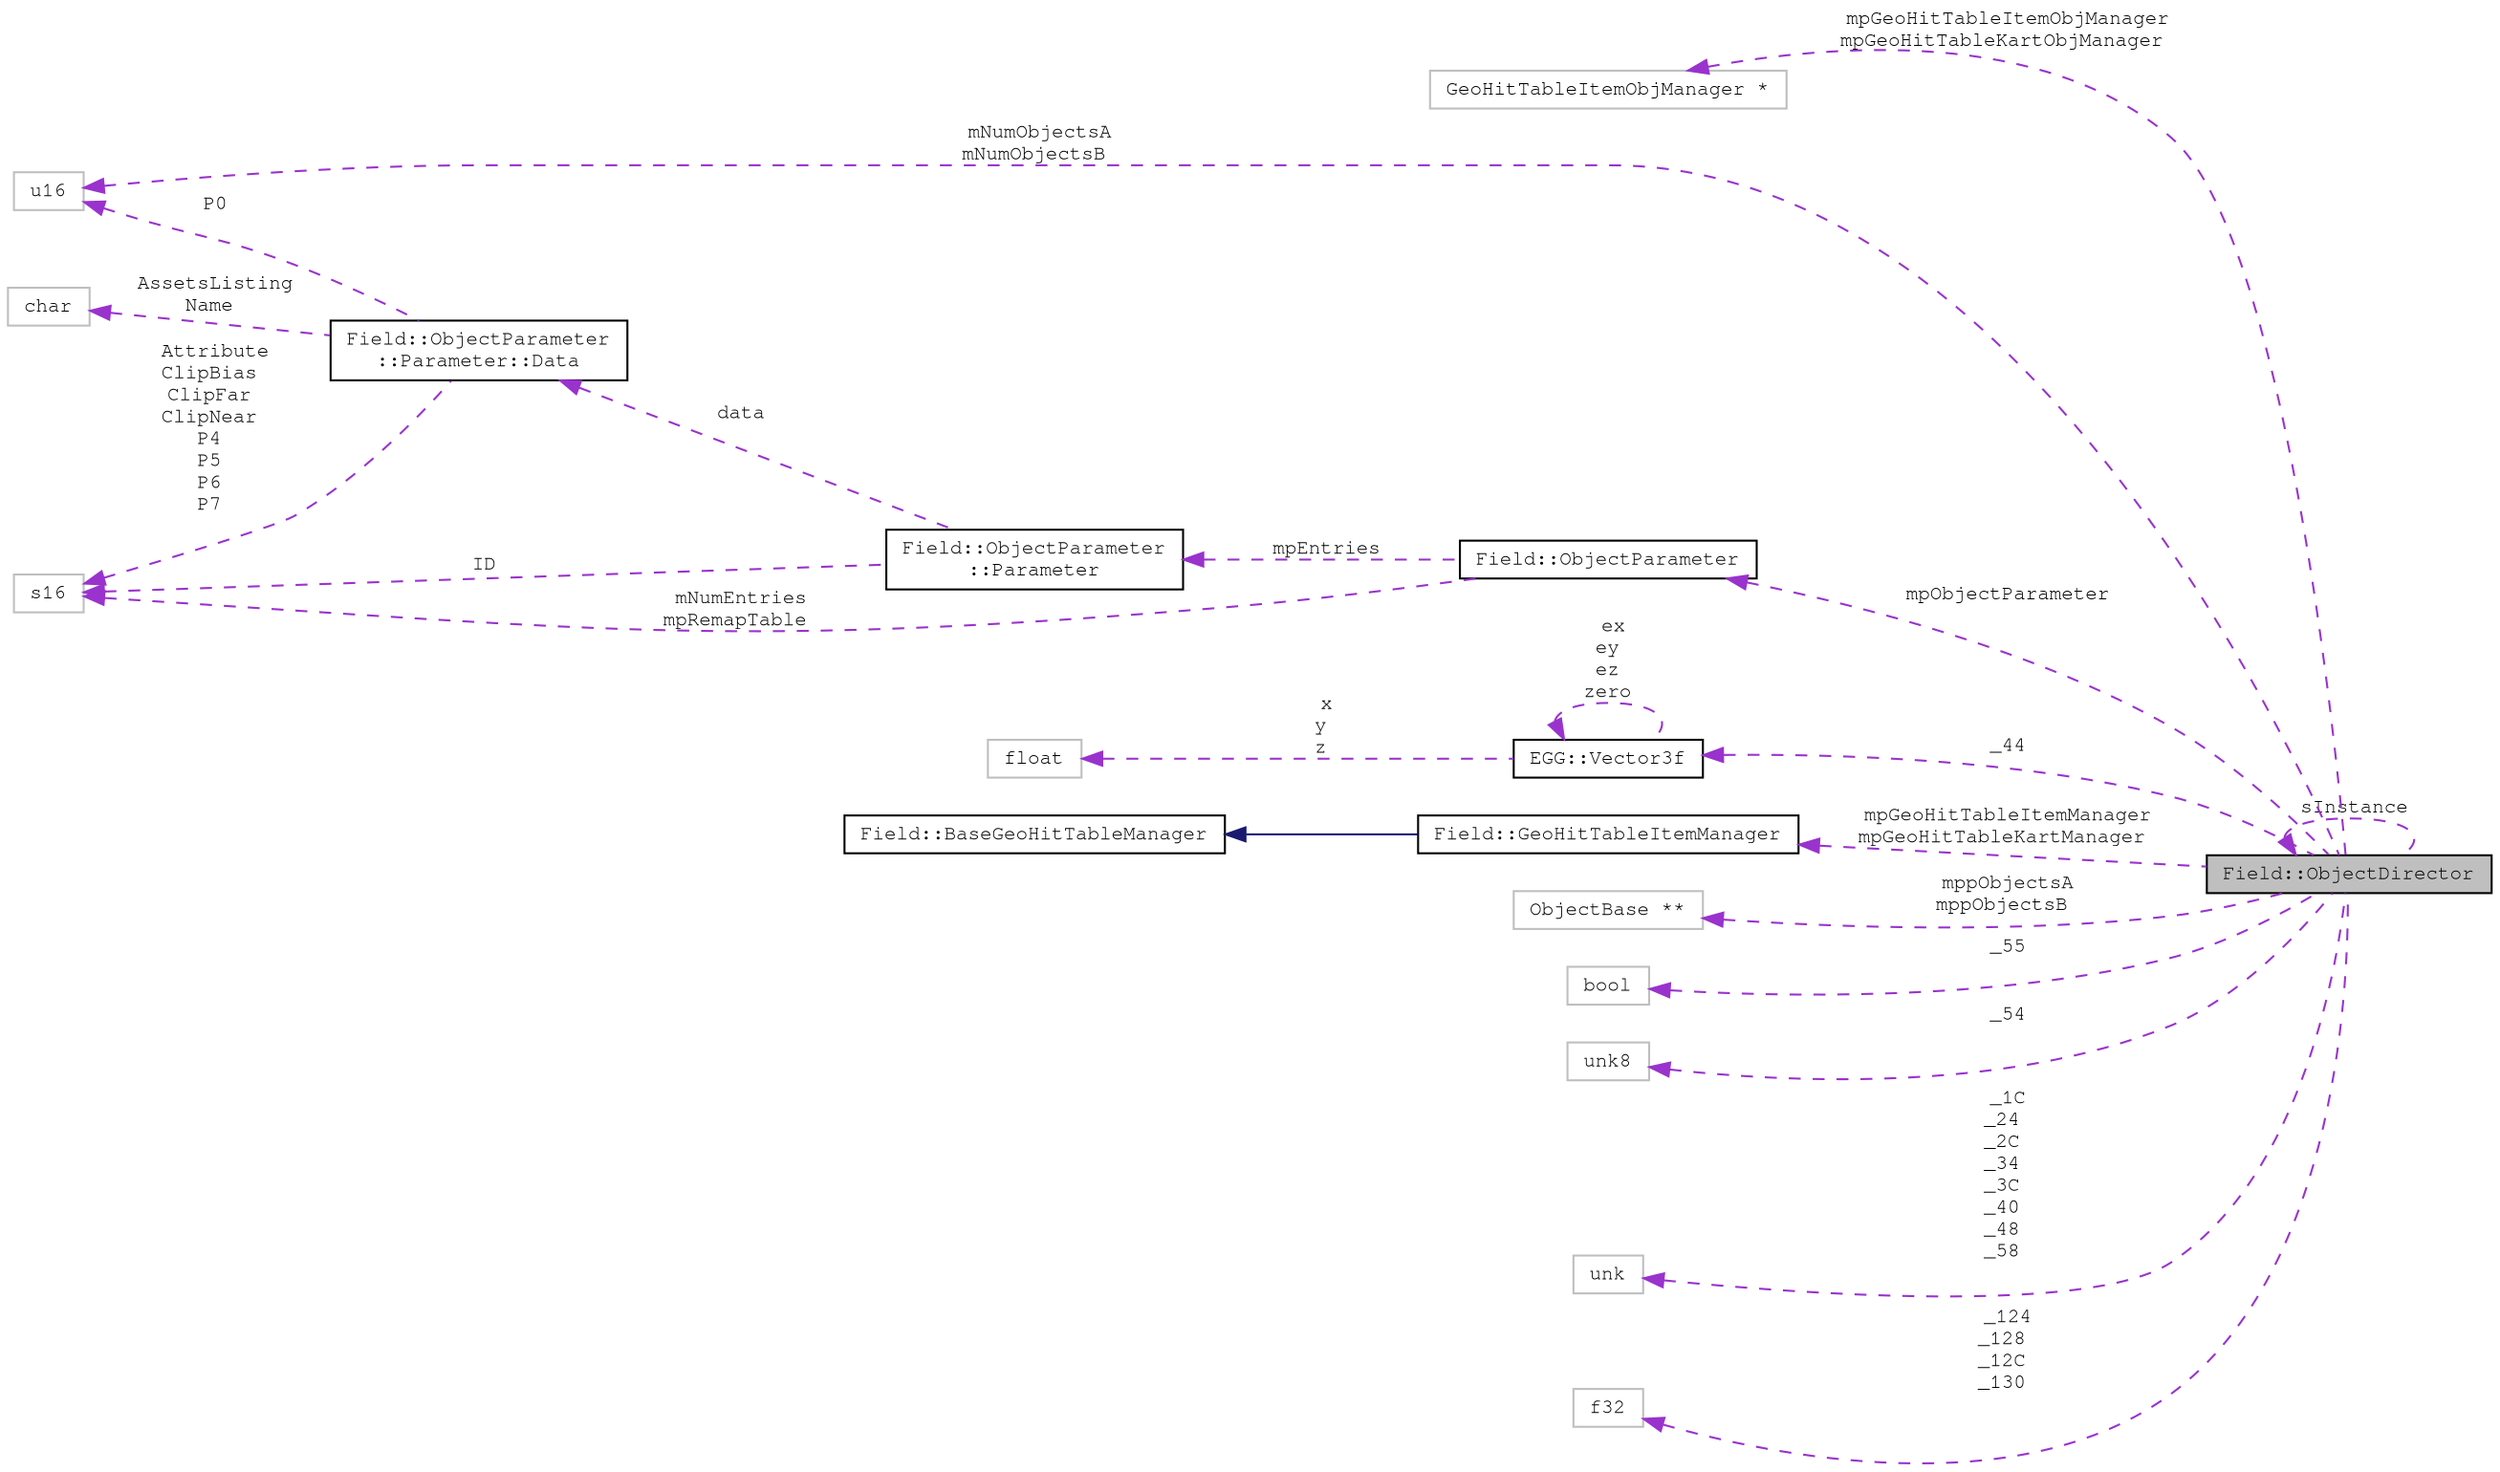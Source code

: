 digraph "Field::ObjectDirector"
{
 // LATEX_PDF_SIZE
  edge [fontname="FreeMono",fontsize="10",labelfontname="FreeMono",labelfontsize="10"];
  node [fontname="FreeMono",fontsize="10",shape=record];
  rankdir="LR";
  Node1 [label="Field::ObjectDirector",height=0.2,width=0.4,color="black", fillcolor="grey75", style="filled", fontcolor="black",tooltip=" "];
  Node2 -> Node1 [dir="back",color="darkorchid3",fontsize="10",style="dashed",label=" mpGeoHitTableItemObjManager\nmpGeoHitTableKartObjManager" ,fontname="FreeMono"];
  Node2 [label="GeoHitTableItemObjManager *",height=0.2,width=0.4,color="grey75", fillcolor="white", style="filled",tooltip=" "];
  Node3 -> Node1 [dir="back",color="darkorchid3",fontsize="10",style="dashed",label=" mNumObjectsA\nmNumObjectsB" ,fontname="FreeMono"];
  Node3 [label="u16",height=0.2,width=0.4,color="grey75", fillcolor="white", style="filled",tooltip=" "];
  Node4 -> Node1 [dir="back",color="darkorchid3",fontsize="10",style="dashed",label=" _44" ,fontname="FreeMono"];
  Node4 [label="EGG::Vector3f",height=0.2,width=0.4,color="black", fillcolor="white", style="filled",URL="$struct_e_g_g_1_1_vector3f.html",tooltip=" "];
  Node5 -> Node4 [dir="back",color="darkorchid3",fontsize="10",style="dashed",label=" x\ny\nz" ,fontname="FreeMono"];
  Node5 [label="float",height=0.2,width=0.4,color="grey75", fillcolor="white", style="filled",tooltip=" "];
  Node4 -> Node4 [dir="back",color="darkorchid3",fontsize="10",style="dashed",label=" ex\ney\nez\nzero" ,fontname="FreeMono"];
  Node6 -> Node1 [dir="back",color="darkorchid3",fontsize="10",style="dashed",label=" mpGeoHitTableItemManager\nmpGeoHitTableKartManager" ,fontname="FreeMono"];
  Node6 [label="Field::GeoHitTableItemManager",height=0.2,width=0.4,color="black", fillcolor="white", style="filled",URL="$class_field_1_1_geo_hit_table_item_manager.html",tooltip=" "];
  Node7 -> Node6 [dir="back",color="midnightblue",fontsize="10",style="solid",fontname="FreeMono"];
  Node7 [label="Field::BaseGeoHitTableManager",height=0.2,width=0.4,color="black", fillcolor="white", style="filled",URL="$class_field_1_1_base_geo_hit_table_manager.html",tooltip=" "];
  Node1 -> Node1 [dir="back",color="darkorchid3",fontsize="10",style="dashed",label=" sInstance" ,fontname="FreeMono"];
  Node8 -> Node1 [dir="back",color="darkorchid3",fontsize="10",style="dashed",label=" mppObjectsA\nmppObjectsB" ,fontname="FreeMono"];
  Node8 [label="ObjectBase **",height=0.2,width=0.4,color="grey75", fillcolor="white", style="filled",tooltip=" "];
  Node9 -> Node1 [dir="back",color="darkorchid3",fontsize="10",style="dashed",label=" _55" ,fontname="FreeMono"];
  Node9 [label="bool",height=0.2,width=0.4,color="grey75", fillcolor="white", style="filled",tooltip=" "];
  Node10 -> Node1 [dir="back",color="darkorchid3",fontsize="10",style="dashed",label=" _54" ,fontname="FreeMono"];
  Node10 [label="unk8",height=0.2,width=0.4,color="grey75", fillcolor="white", style="filled",tooltip=" "];
  Node11 -> Node1 [dir="back",color="darkorchid3",fontsize="10",style="dashed",label=" _1C\n_24\n_2C\n_34\n_3C\n_40\n_48\n_58" ,fontname="FreeMono"];
  Node11 [label="unk",height=0.2,width=0.4,color="grey75", fillcolor="white", style="filled",tooltip=" "];
  Node12 -> Node1 [dir="back",color="darkorchid3",fontsize="10",style="dashed",label=" _124\n_128\n_12C\n_130" ,fontname="FreeMono"];
  Node12 [label="f32",height=0.2,width=0.4,color="grey75", fillcolor="white", style="filled",tooltip=" "];
  Node13 -> Node1 [dir="back",color="darkorchid3",fontsize="10",style="dashed",label=" mpObjectParameter" ,fontname="FreeMono"];
  Node13 [label="Field::ObjectParameter",height=0.2,width=0.4,color="black", fillcolor="white", style="filled",URL="$class_field_1_1_object_parameter.html",tooltip=" "];
  Node14 -> Node13 [dir="back",color="darkorchid3",fontsize="10",style="dashed",label=" mNumEntries\nmpRemapTable" ,fontname="FreeMono"];
  Node14 [label="s16",height=0.2,width=0.4,color="grey75", fillcolor="white", style="filled",tooltip=" "];
  Node15 -> Node13 [dir="back",color="darkorchid3",fontsize="10",style="dashed",label=" mpEntries" ,fontname="FreeMono"];
  Node15 [label="Field::ObjectParameter\l::Parameter",height=0.2,width=0.4,color="black", fillcolor="white", style="filled",URL="$class_field_1_1_object_parameter.html#struct_field_1_1_object_parameter_1_1_parameter",tooltip="sizeof=0x74"];
  Node14 -> Node15 [dir="back",color="darkorchid3",fontsize="10",style="dashed",label=" ID" ,fontname="FreeMono"];
  Node16 -> Node15 [dir="back",color="darkorchid3",fontsize="10",style="dashed",label=" data" ,fontname="FreeMono"];
  Node16 [label="Field::ObjectParameter\l::Parameter::Data",height=0.2,width=0.4,color="black", fillcolor="white", style="filled",URL="$class_field_1_1_object_parameter.html#struct_field_1_1_object_parameter_1_1_parameter_1_1_data",tooltip=" "];
  Node14 -> Node16 [dir="back",color="darkorchid3",fontsize="10",style="dashed",label=" Attribute\nClipBias\nClipFar\nClipNear\nP4\nP5\nP6\nP7" ,fontname="FreeMono"];
  Node3 -> Node16 [dir="back",color="darkorchid3",fontsize="10",style="dashed",label=" P0" ,fontname="FreeMono"];
  Node17 -> Node16 [dir="back",color="darkorchid3",fontsize="10",style="dashed",label=" AssetsListing\nName" ,fontname="FreeMono"];
  Node17 [label="char",height=0.2,width=0.4,color="grey75", fillcolor="white", style="filled",tooltip=" "];
}
